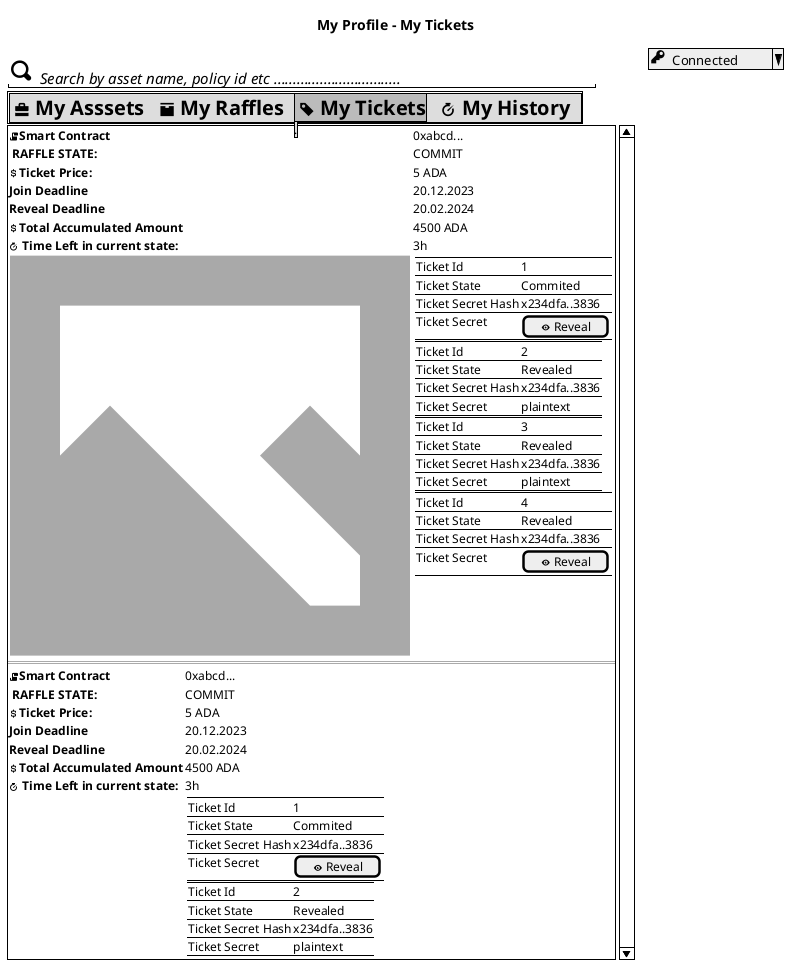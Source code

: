 
@startsalt PROFILETICKETS
title "My Profile - My Tickets"
{
    {
        "<size:30><&magnifying-glass> <size:15><i>Search by asset name, policy id etc ................................. "  | {
            ^<size:20><&key><size:13>  Connected  ^
        }
        {#
            {
                {*
                   <size:20><b> <&briefcase> My Asssets | <size:20><b> <&box> My Raffles  |<size:20><b> <&tag> My Tickets  | <size:20><b> <&timer> My History
                    <size:20><b> <&tag> My Tickets | .
                }
            }
        }
        {SI
            {
                <&script><b>Smart Contract              | 0xabcd...
                <b> RAFFLE STATE:                       | COMMIT
                <&dollar><b>Ticket Price:               | 5 ADA
                <b>Join Deadline                        | 20.12.2023
                <b>Reveal Deadline                      | 20.02.2024
                <&dollar><b>Total Accumulated Amount    |  4500 ADA
                <&timer><b> Time Left in current state: | 3h
                <size:600><color:darkgray><&image>      | {

                    {
                        {-
                            Ticket Id   |  1
                            Ticket State | Commited
                            Ticket Secret Hash | x234dfa..3836
                            Ticket Secret  | [<&eye> Reveal ]
                        }
                        {-
                            Ticket Id   |  2
                            Ticket State | Revealed
                            Ticket Secret Hash | x234dfa..3836
                            Ticket Secret      | plaintext
                        }
                        {-
                            Ticket Id   |  3
                            Ticket State | Revealed
                            Ticket Secret Hash | x234dfa..3836
                            Ticket Secret      | plaintext
                        }
                        {-
                            Ticket Id   |  4
                            Ticket State | Revealed
                            Ticket Secret Hash | x234dfa..3836
                            Ticket Secret  | [<&eye> Reveal ]
                        }


                    }

                }
            }
            ==
            {
                <&script><b>Smart Contract              | 0xabcd...
                <b> RAFFLE STATE:                       | COMMIT
                <&dollar><b>Ticket Price:               | 5 ADA
                <b>Join Deadline                        | 20.12.2023
                <b>Reveal Deadline                      | 20.02.2024
                <&dollar><b>Total Accumulated Amount    |  4500 ADA
                <&timer><b> Time Left in current state: | 3h
                <size:00><color:darkgray><&image>      | {

                    {
                        {-
                            Ticket Id   |  1
                            Ticket State | Commited
                            Ticket Secret Hash | x234dfa..3836
                            Ticket Secret  | [<&eye> Reveal ]
                        }
                        {-
                            Ticket Id   |  2
                            Ticket State | Revealed
                            Ticket Secret Hash | x234dfa..3836
                            Ticket Secret      | plaintext
                        }


                    }

                }
            }
        }

    }
}

@endsalt


